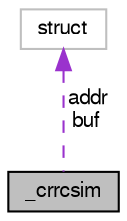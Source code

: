 digraph "_crrcsim"
{
  edge [fontname="FreeSans",fontsize="10",labelfontname="FreeSans",labelfontsize="10"];
  node [fontname="FreeSans",fontsize="10",shape=record];
  Node1 [label="_crrcsim",height=0.2,width=0.4,color="black", fillcolor="grey75", style="filled", fontcolor="black"];
  Node2 -> Node1 [dir="back",color="darkorchid3",fontsize="10",style="dashed",label=" addr\nbuf" ,fontname="FreeSans"];
  Node2 [label="struct",height=0.2,width=0.4,color="grey75", fillcolor="white", style="filled"];
}
